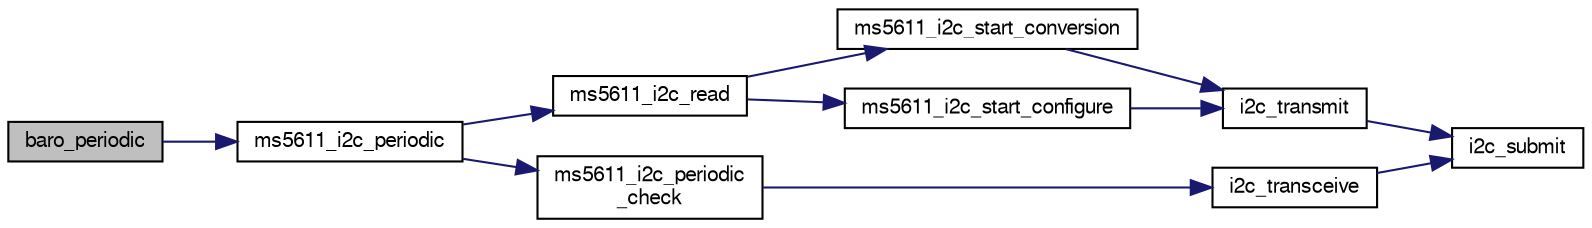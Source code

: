 digraph "baro_periodic"
{
  edge [fontname="FreeSans",fontsize="10",labelfontname="FreeSans",labelfontsize="10"];
  node [fontname="FreeSans",fontsize="10",shape=record];
  rankdir="LR";
  Node1 [label="baro_periodic",height=0.2,width=0.4,color="black", fillcolor="grey75", style="filled", fontcolor="black"];
  Node1 -> Node2 [color="midnightblue",fontsize="10",style="solid",fontname="FreeSans"];
  Node2 [label="ms5611_i2c_periodic",height=0.2,width=0.4,color="black", fillcolor="white", style="filled",URL="$ms5611__i2c_8h.html#a6414dbf9e064f7a370447b1002eaa7b9",tooltip="convenience function "];
  Node2 -> Node3 [color="midnightblue",fontsize="10",style="solid",fontname="FreeSans"];
  Node3 [label="ms5611_i2c_read",height=0.2,width=0.4,color="black", fillcolor="white", style="filled",URL="$ms5611__i2c_8h.html#a5b15a903dc0ac45e598280f1c87953e9",tooltip="convenience function to trigger new measurement. "];
  Node3 -> Node4 [color="midnightblue",fontsize="10",style="solid",fontname="FreeSans"];
  Node4 [label="ms5611_i2c_start_conversion",height=0.2,width=0.4,color="black", fillcolor="white", style="filled",URL="$ms5611__i2c_8h.html#aa7ea4f69e5b5ff916ac4571219d829e1"];
  Node4 -> Node5 [color="midnightblue",fontsize="10",style="solid",fontname="FreeSans"];
  Node5 [label="i2c_transmit",height=0.2,width=0.4,color="black", fillcolor="white", style="filled",URL="$group__i2c.html#ga54405aa058f14a143b8b1b5380015927",tooltip="Submit a write only transaction. "];
  Node5 -> Node6 [color="midnightblue",fontsize="10",style="solid",fontname="FreeSans"];
  Node6 [label="i2c_submit",height=0.2,width=0.4,color="black", fillcolor="white", style="filled",URL="$group__i2c.html#ga4eed48e542a9c71b93372f5a38d7e367",tooltip="Submit a I2C transaction. "];
  Node3 -> Node7 [color="midnightblue",fontsize="10",style="solid",fontname="FreeSans"];
  Node7 [label="ms5611_i2c_start_configure",height=0.2,width=0.4,color="black", fillcolor="white", style="filled",URL="$ms5611__i2c_8h.html#aede904dca434d648c441a0f51d9850af"];
  Node7 -> Node5 [color="midnightblue",fontsize="10",style="solid",fontname="FreeSans"];
  Node2 -> Node8 [color="midnightblue",fontsize="10",style="solid",fontname="FreeSans"];
  Node8 [label="ms5611_i2c_periodic\l_check",height=0.2,width=0.4,color="black", fillcolor="white", style="filled",URL="$ms5611__i2c_8h.html#a45123afce6b944dbe03552035e6b6e5e",tooltip="Periodic function to ensure proper delay after triggering reset or conversion. "];
  Node8 -> Node9 [color="midnightblue",fontsize="10",style="solid",fontname="FreeSans"];
  Node9 [label="i2c_transceive",height=0.2,width=0.4,color="black", fillcolor="white", style="filled",URL="$group__i2c.html#gafb731922c9fb73255aa4cc11e34bfbd6",tooltip="Submit a write/read transaction. "];
  Node9 -> Node6 [color="midnightblue",fontsize="10",style="solid",fontname="FreeSans"];
}
